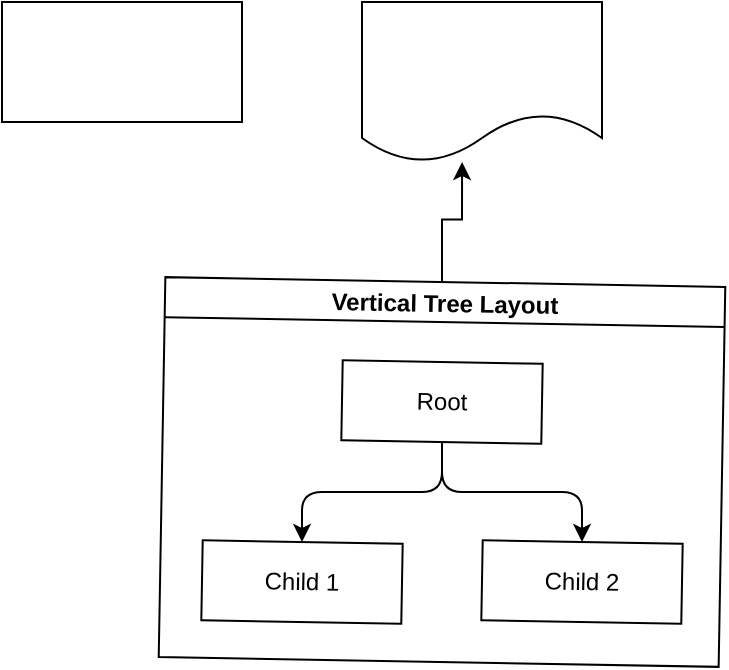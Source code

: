 <mxfile version="24.4.13" type="github">
  <diagram name="第 1 页" id="IK6OWEY9vs0pww27OYKu">
    <mxGraphModel dx="1235" dy="669" grid="1" gridSize="10" guides="1" tooltips="1" connect="1" arrows="1" fold="1" page="1" pageScale="1" pageWidth="827" pageHeight="1169" math="0" shadow="0">
      <root>
        <mxCell id="0" />
        <mxCell id="1" parent="0" />
        <mxCell id="HJ7eOZTB6fsTr16gWnv1-1" value="" style="rounded=0;whiteSpace=wrap;html=1;" vertex="1" parent="1">
          <mxGeometry x="90" y="60" width="120" height="60" as="geometry" />
        </mxCell>
        <mxCell id="HJ7eOZTB6fsTr16gWnv1-2" value="" style="shape=document;whiteSpace=wrap;html=1;boundedLbl=1;" vertex="1" parent="1">
          <mxGeometry x="270" y="60" width="120" height="80" as="geometry" />
        </mxCell>
        <mxCell id="HJ7eOZTB6fsTr16gWnv1-3" value="Vertical Tree Layout" style="swimlane;startSize=20;horizontal=1;childLayout=treeLayout;horizontalTree=0;sortEdges=1;resizable=0;containerType=tree;fontSize=12;rotation=1;" vertex="1" parent="1">
          <mxGeometry x="170" y="200" width="280" height="190" as="geometry" />
        </mxCell>
        <mxCell id="HJ7eOZTB6fsTr16gWnv1-4" value="Root" style="whiteSpace=wrap;html=1;rotation=1;" vertex="1" parent="HJ7eOZTB6fsTr16gWnv1-3">
          <mxGeometry x="90" y="40" width="100" height="40" as="geometry" />
        </mxCell>
        <mxCell id="HJ7eOZTB6fsTr16gWnv1-5" value="Child 1" style="whiteSpace=wrap;html=1;rotation=1;" vertex="1" parent="HJ7eOZTB6fsTr16gWnv1-3">
          <mxGeometry x="20" y="130" width="100" height="40" as="geometry" />
        </mxCell>
        <mxCell id="HJ7eOZTB6fsTr16gWnv1-6" value="" style="edgeStyle=elbowEdgeStyle;elbow=vertical;html=1;rounded=1;curved=0;sourcePerimeterSpacing=0;targetPerimeterSpacing=0;startSize=6;endSize=6;" edge="1" parent="HJ7eOZTB6fsTr16gWnv1-3" source="HJ7eOZTB6fsTr16gWnv1-4" target="HJ7eOZTB6fsTr16gWnv1-5">
          <mxGeometry relative="1" as="geometry" />
        </mxCell>
        <mxCell id="HJ7eOZTB6fsTr16gWnv1-7" value="Child 2" style="whiteSpace=wrap;html=1;rotation=1;" vertex="1" parent="HJ7eOZTB6fsTr16gWnv1-3">
          <mxGeometry x="160" y="130" width="100" height="40" as="geometry" />
        </mxCell>
        <mxCell id="HJ7eOZTB6fsTr16gWnv1-8" value="" style="edgeStyle=elbowEdgeStyle;elbow=vertical;html=1;rounded=1;curved=0;sourcePerimeterSpacing=0;targetPerimeterSpacing=0;startSize=6;endSize=6;" edge="1" parent="HJ7eOZTB6fsTr16gWnv1-3" source="HJ7eOZTB6fsTr16gWnv1-4" target="HJ7eOZTB6fsTr16gWnv1-7">
          <mxGeometry relative="1" as="geometry" />
        </mxCell>
        <mxCell id="HJ7eOZTB6fsTr16gWnv1-17" style="edgeStyle=orthogonalEdgeStyle;rounded=0;orthogonalLoop=1;jettySize=auto;html=1;entryX=0.417;entryY=1;entryDx=0;entryDy=0;entryPerimeter=0;" edge="1" parent="1" source="HJ7eOZTB6fsTr16gWnv1-3" target="HJ7eOZTB6fsTr16gWnv1-2">
          <mxGeometry relative="1" as="geometry" />
        </mxCell>
      </root>
    </mxGraphModel>
  </diagram>
</mxfile>
